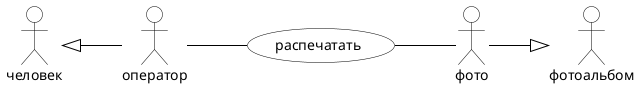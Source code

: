 @startuml

skinparam actor {
    BackgroundColor White
    ArrowColor Black
    BorderColor Black
}

skinparam usecase {
    BackgroundColor White
    ArrowColor Black
    BorderColor Black
}

left to right direction

actor P0 as "человек"
actor M0 as "фотоальбом"
actor P as "оператор"
actor M as "фото"
usecase A as "распечатать"

P -- (A)
(A) -- M
P0 <|-- P
M --|> M0

@enduml
